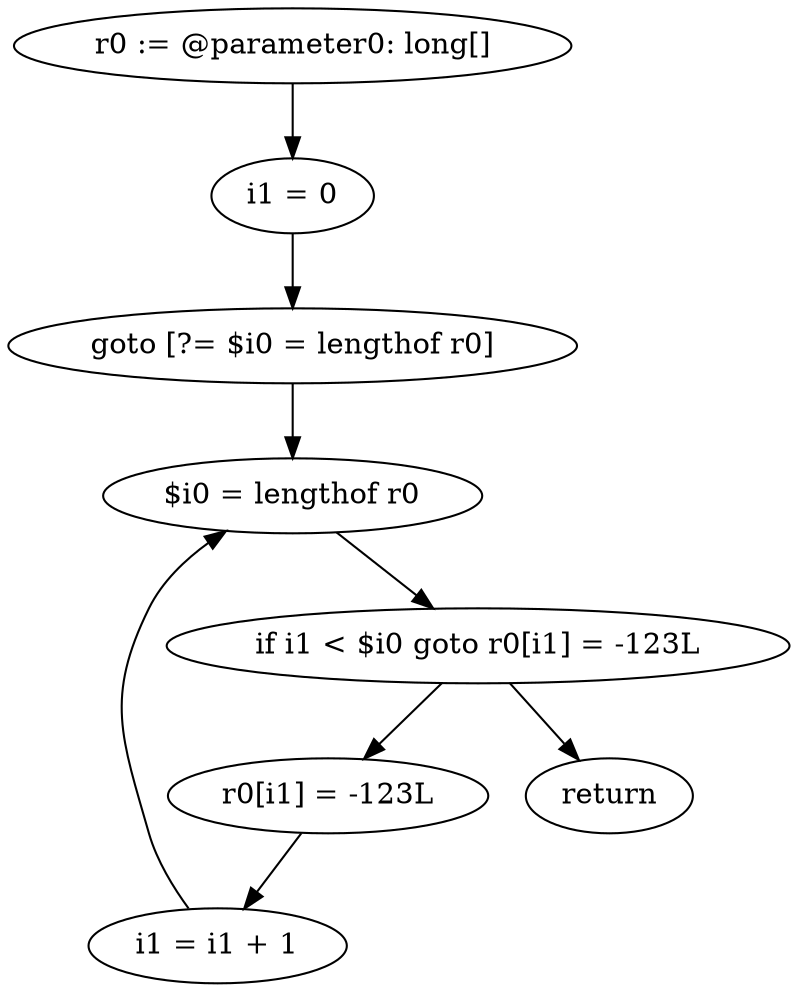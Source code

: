 digraph "unitGraph" {
    "r0 := @parameter0: long[]"
    "i1 = 0"
    "goto [?= $i0 = lengthof r0]"
    "r0[i1] = -123L"
    "i1 = i1 + 1"
    "$i0 = lengthof r0"
    "if i1 < $i0 goto r0[i1] = -123L"
    "return"
    "r0 := @parameter0: long[]"->"i1 = 0";
    "i1 = 0"->"goto [?= $i0 = lengthof r0]";
    "goto [?= $i0 = lengthof r0]"->"$i0 = lengthof r0";
    "r0[i1] = -123L"->"i1 = i1 + 1";
    "i1 = i1 + 1"->"$i0 = lengthof r0";
    "$i0 = lengthof r0"->"if i1 < $i0 goto r0[i1] = -123L";
    "if i1 < $i0 goto r0[i1] = -123L"->"return";
    "if i1 < $i0 goto r0[i1] = -123L"->"r0[i1] = -123L";
}
